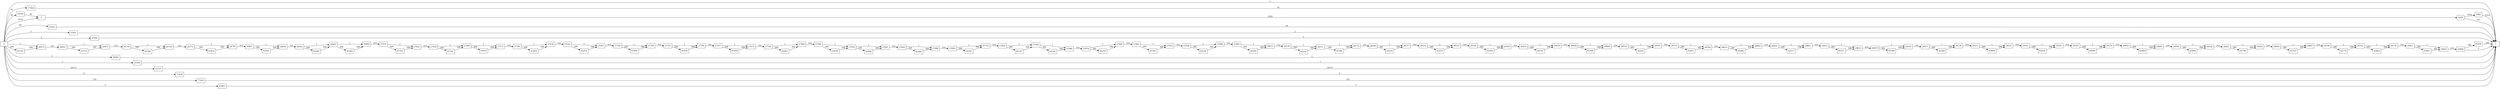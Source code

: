 digraph {
	graph [rankdir=LR]
	node [shape=rectangle]
	2 -> 4268 [label=2559]
	4268 -> 1 [label=40]
	4268 -> 5982 [label=2519]
	5982 -> 1 [label=2519]
	17944 -> 1 [label=81]
	23925 -> 1 [label=49]
	26575 -> 26651 [label=310]
	26651 -> 26672 [label=1]
	26651 -> 61574 [label=309]
	26672 -> 26718 [label=310]
	26718 -> 26739 [label=1]
	26718 -> 61594 [label=309]
	26739 -> 26772 [label=310]
	26772 -> 26793 [label=1]
	26772 -> 61614 [label=309]
	26793 -> 26847 [label=310]
	26847 -> 26876 [label=1]
	26847 -> 61642 [label=309]
	26876 -> 26922 [label=310]
	26922 -> 26943 [label=1]
	26922 -> 61662 [label=309]
	26943 -> 26964 [label=1]
	26943 -> 61682 [label=309]
	26964 -> 27014 [label=310]
	27014 -> 27035 [label=1]
	27014 -> 61702 [label=309]
	27035 -> 27058 [label=310]
	27058 -> 27099 [label=1]
	27058 -> 61742 [label=309]
	27099 -> 27177 [label=1]
	27099 -> 61819 [label=309]
	27177 -> 27190 [label=310]
	27190 -> 27236 [label=1]
	27190 -> 61854 [label=309]
	27236 -> 27242 [label=310]
	27242 -> 27263 [label=1]
	27242 -> 61874 [label=309]
	27263 -> 27329 [label=310]
	27329 -> 27350 [label=1]
	27329 -> 61894 [label=309]
	27350 -> 27353 [label=310]
	27353 -> 27394 [label=1]
	27353 -> 61934 [label=309]
	27394 -> 27437 [label=310]
	27437 -> 27473 [label=1]
	27437 -> 61969 [label=309]
	27473 -> 27536 [label=310]
	27536 -> 27569 [label=1]
	27536 -> 62001 [label=309]
	27569 -> 27590 [label=310]
	27590 -> 27620 [label=1]
	27590 -> 62030 [label=309]
	27620 -> 27641 [label=1]
	27620 -> 62050 [label=309]
	27641 -> 27644 [label=310]
	27644 -> 27680 [label=1]
	27644 -> 62085 [label=309]
	27680 -> 27695 [label=310]
	27695 -> 27716 [label=1]
	27695 -> 62105 [label=309]
	27716 -> 27824 [label=310]
	27824 -> 27845 [label=1]
	27824 -> 62125 [label=309]
	27845 -> 27866 [label=1]
	27845 -> 62145 [label=309]
	27866 -> 27878 [label=310]
	27878 -> 27899 [label=1]
	27878 -> 62165 [label=309]
	27899 -> 27902 [label=310]
	27902 -> 27923 [label=1]
	27902 -> 62185 [label=309]
	27923 -> 27928 [label=310]
	27928 -> 27980 [label=1]
	27928 -> 62236 [label=309]
	27980 -> 27992 [label=310]
	27992 -> 28013 [label=1]
	27992 -> 62256 [label=309]
	28013 -> 28130 [label=310]
	28130 -> 28151 [label=1]
	28130 -> 62276 [label=309]
	28151 -> 28172 [label=1]
	28151 -> 62296 [label=309]
	28172 -> 28196 [label=310]
	28196 -> 28217 [label=1]
	28196 -> 62316 [label=309]
	28217 -> 28232 [label=310]
	28232 -> 28253 [label=1]
	28232 -> 62336 [label=309]
	28253 -> 28328 [label=310]
	28328 -> 28349 [label=1]
	28328 -> 62356 [label=309]
	28349 -> 28415 [label=310]
	28415 -> 28436 [label=1]
	28415 -> 62376 [label=309]
	28436 -> 28448 [label=310]
	28448 -> 28469 [label=1]
	28448 -> 62396 [label=309]
	28469 -> 28514 [label=310]
	28514 -> 28535 [label=1]
	28514 -> 62416 [label=309]
	28535 -> 28733 [label=310]
	28733 -> 28769 [label=1]
	28733 -> 62451 [label=309]
	28769 -> 28812 [label=310]
	28812 -> 28844 [label=1]
	28812 -> 62482 [label=309]
	28844 -> 28855 [label=310]
	28855 -> 28891 [label=1]
	28855 -> 62517 [label=309]
	28891 -> 29012 [label=310]
	29012 -> 29033 [label=1]
	29012 -> 62537 [label=309]
	29033 -> 29070 [label=310]
	29070 -> 29103 [label=1]
	29070 -> 62569 [label=309]
	29103 -> 29115 [label=310]
	29115 -> 29136 [label=1]
	29115 -> 62589 [label=309]
	29136 -> 29212 [label=310]
	29212 -> 29233 [label=1]
	29212 -> 62609 [label=309]
	29233 -> 29301 [label=310]
	29301 -> 29322 [label=1]
	29301 -> 62629 [label=309]
	29322 -> 29355 [label=310]
	29355 -> 29376 [label=1]
	29355 -> 62649 [label=309]
	29376 -> 29442 [label=310]
	29442 -> 29463 [label=1]
	29442 -> 62669 [label=309]
	29463 -> 29508 [label=310]
	29508 -> 29529 [label=1]
	29508 -> 62689 [label=309]
	29529 -> 29561 [label=310]
	29561 -> 29582 [label=1]
	29561 -> 62709 [label=309]
	29582 -> 29640 [label=310]
	29640 -> 29667 [label=1]
	29640 -> 62735 [label=309]
	29667 -> 29709 [label=310]
	29709 -> 29745 [label=1]
	29709 -> 62770 [label=309]
	29745 -> 29778 [label=1]
	29745 -> 62802 [label=309]
	29778 -> 29811 [label=310]
	29811 -> 29832 [label=1]
	29811 -> 62822 [label=309]
	29832 -> 29900 [label=310]
	29900 -> 1 [label=1]
	29900 -> 65458 [label=309]
	31620 -> 2 [label=40]
	37601 -> 1 [label=2]
	43582 -> 1 [label=2]
	49563 -> 1 [label=3]
	55544 -> 1 [label=1]
	61525 -> 1 [label=36573]
	61554 -> 26575 [label=309]
	61574 -> 26672 [label=309]
	61594 -> 26739 [label=309]
	61614 -> 26793 [label=309]
	61642 -> 26876 [label=309]
	61662 -> 26943 [label=309]
	61682 -> 26964 [label=309]
	61702 -> 27035 [label=309]
	61742 -> 27099 [label=309]
	61819 -> 27177 [label=309]
	61854 -> 27236 [label=309]
	61874 -> 27263 [label=309]
	61894 -> 27350 [label=309]
	61934 -> 27394 [label=309]
	61969 -> 27473 [label=309]
	62001 -> 27569 [label=309]
	62030 -> 27620 [label=309]
	62050 -> 27641 [label=309]
	62085 -> 27680 [label=309]
	62105 -> 27716 [label=309]
	62125 -> 27845 [label=309]
	62145 -> 27866 [label=309]
	62165 -> 27899 [label=309]
	62185 -> 27923 [label=309]
	62236 -> 27980 [label=309]
	62256 -> 28013 [label=309]
	62276 -> 28151 [label=309]
	62296 -> 28172 [label=309]
	62316 -> 28217 [label=309]
	62336 -> 28253 [label=309]
	62356 -> 28349 [label=309]
	62376 -> 28436 [label=309]
	62396 -> 28469 [label=309]
	62416 -> 28535 [label=309]
	62451 -> 28769 [label=309]
	62482 -> 28844 [label=309]
	62517 -> 28891 [label=309]
	62537 -> 29033 [label=309]
	62569 -> 29103 [label=309]
	62589 -> 29136 [label=309]
	62609 -> 29233 [label=309]
	62629 -> 29322 [label=309]
	62649 -> 29376 [label=309]
	62669 -> 29463 [label=309]
	62689 -> 29529 [label=309]
	62709 -> 29582 [label=309]
	62735 -> 29667 [label=309]
	62770 -> 29745 [label=309]
	62802 -> 29778 [label=309]
	62822 -> 29832 [label=309]
	65458 -> 1 [label=309]
	71439 -> 1 [label=4]
	77420 -> 1 [label=725]
	83401 -> 1 [label=1]
	0 -> 2 [label=2519]
	0 -> 1 [label=1]
	0 -> 17944 [label=81]
	0 -> 23925 [label=49]
	0 -> 26575 [label=1]
	0 -> 31620 [label=40]
	0 -> 37601 [label=2]
	0 -> 43582 [label=2]
	0 -> 49563 [label=3]
	0 -> 55544 [label=1]
	0 -> 61525 [label=36573]
	0 -> 61554 [label=309]
	0 -> 71439 [label=4]
	0 -> 77420 [label=725]
	0 -> 83401 [label=1]
}
